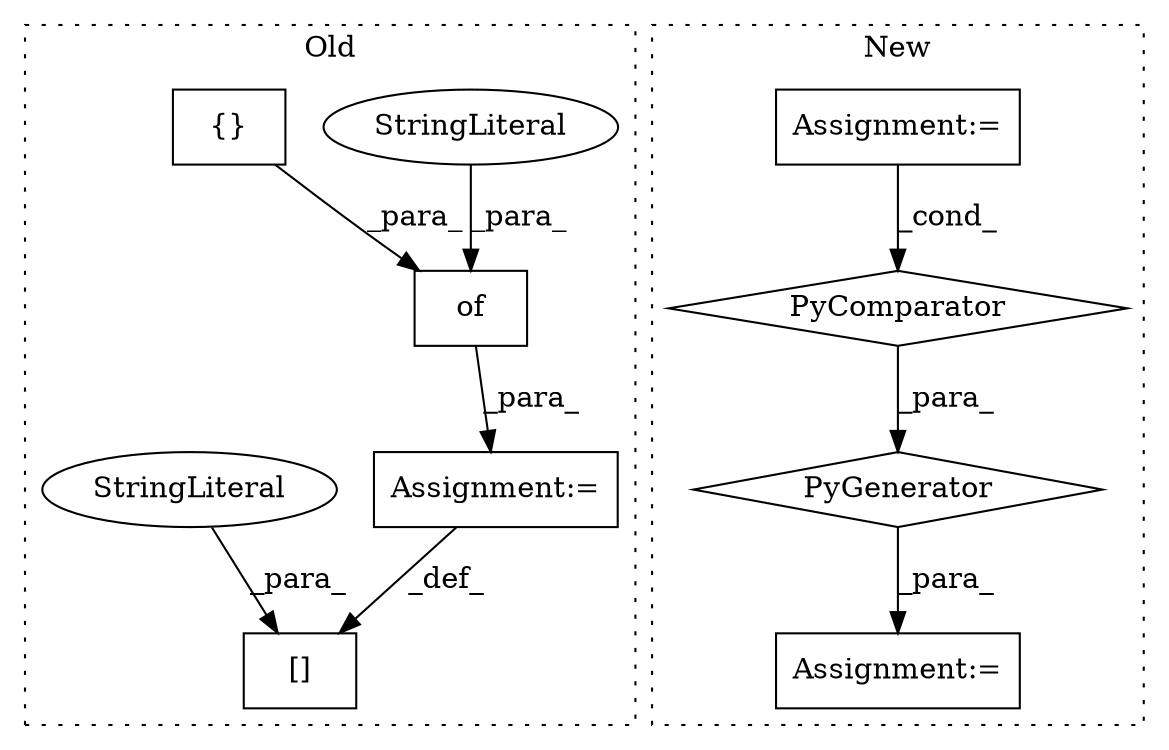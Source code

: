 digraph G {
subgraph cluster0 {
1 [label="of" a="32" s="5720,5855" l="3,2" shape="box"];
6 [label="Assignment:=" a="7" s="5676" l="1" shape="box"];
7 [label="StringLiteral" a="45" s="5723" l="8" shape="ellipse"];
8 [label="{}" a="4" s="5833,5838" l="1,1" shape="box"];
9 [label="[]" a="2" s="5644,5675" l="11,1" shape="box"];
10 [label="StringLiteral" a="45" s="5655" l="20" shape="ellipse"];
label = "Old";
style="dotted";
}
subgraph cluster1 {
2 [label="PyGenerator" a="107" s="5968" l="186" shape="diamond"];
3 [label="PyComparator" a="113" s="6122" l="26" shape="diamond"];
4 [label="Assignment:=" a="7" s="6122" l="26" shape="box"];
5 [label="Assignment:=" a="7" s="5954" l="1" shape="box"];
label = "New";
style="dotted";
}
1 -> 6 [label="_para_"];
2 -> 5 [label="_para_"];
3 -> 2 [label="_para_"];
4 -> 3 [label="_cond_"];
6 -> 9 [label="_def_"];
7 -> 1 [label="_para_"];
8 -> 1 [label="_para_"];
10 -> 9 [label="_para_"];
}